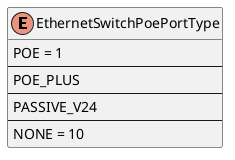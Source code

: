 @startuml EthernetSwitchPoePortType
enum EthernetSwitchPoePortType {
    POE = 1
    --
    POE_PLUS
    --
    PASSIVE_V24
    --
    NONE = 10
}
@enduml
